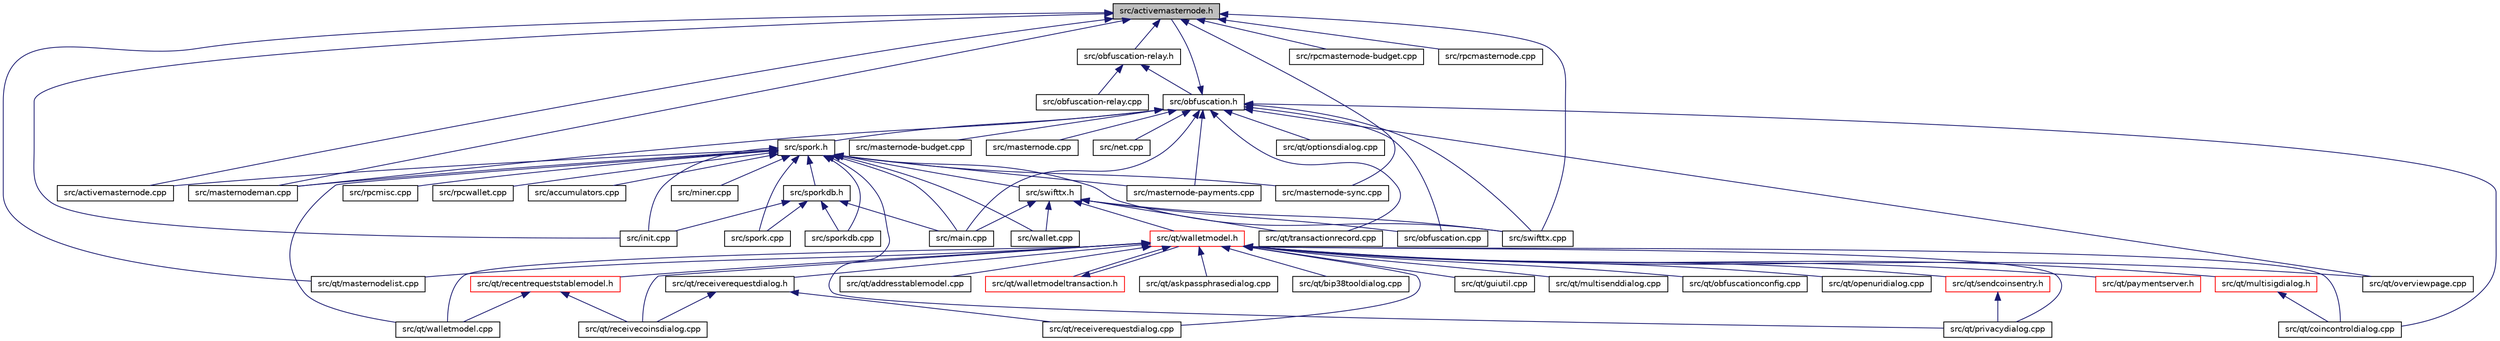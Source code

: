 digraph "src/activemasternode.h"
{
  edge [fontname="Helvetica",fontsize="10",labelfontname="Helvetica",labelfontsize="10"];
  node [fontname="Helvetica",fontsize="10",shape=record];
  Node136 [label="src/activemasternode.h",height=0.2,width=0.4,color="black", fillcolor="grey75", style="filled", fontcolor="black"];
  Node136 -> Node137 [dir="back",color="midnightblue",fontsize="10",style="solid",fontname="Helvetica"];
  Node137 [label="src/obfuscation-relay.h",height=0.2,width=0.4,color="black", fillcolor="white", style="filled",URL="$obfuscation-relay_8h.html"];
  Node137 -> Node138 [dir="back",color="midnightblue",fontsize="10",style="solid",fontname="Helvetica"];
  Node138 [label="src/obfuscation.h",height=0.2,width=0.4,color="black", fillcolor="white", style="filled",URL="$obfuscation_8h.html"];
  Node138 -> Node139 [dir="back",color="midnightblue",fontsize="10",style="solid",fontname="Helvetica"];
  Node139 [label="src/spork.h",height=0.2,width=0.4,color="black", fillcolor="white", style="filled",URL="$spork_8h.html"];
  Node139 -> Node140 [dir="back",color="midnightblue",fontsize="10",style="solid",fontname="Helvetica"];
  Node140 [label="src/accumulators.cpp",height=0.2,width=0.4,color="black", fillcolor="white", style="filled",URL="$accumulators_8cpp.html"];
  Node139 -> Node141 [dir="back",color="midnightblue",fontsize="10",style="solid",fontname="Helvetica"];
  Node141 [label="src/activemasternode.cpp",height=0.2,width=0.4,color="black", fillcolor="white", style="filled",URL="$activemasternode_8cpp.html"];
  Node139 -> Node142 [dir="back",color="midnightblue",fontsize="10",style="solid",fontname="Helvetica"];
  Node142 [label="src/init.cpp",height=0.2,width=0.4,color="black", fillcolor="white", style="filled",URL="$init_8cpp.html"];
  Node139 -> Node143 [dir="back",color="midnightblue",fontsize="10",style="solid",fontname="Helvetica"];
  Node143 [label="src/sporkdb.h",height=0.2,width=0.4,color="black", fillcolor="white", style="filled",URL="$sporkdb_8h.html"];
  Node143 -> Node142 [dir="back",color="midnightblue",fontsize="10",style="solid",fontname="Helvetica"];
  Node143 -> Node144 [dir="back",color="midnightblue",fontsize="10",style="solid",fontname="Helvetica"];
  Node144 [label="src/main.cpp",height=0.2,width=0.4,color="black", fillcolor="white", style="filled",URL="$main_8cpp.html"];
  Node143 -> Node145 [dir="back",color="midnightblue",fontsize="10",style="solid",fontname="Helvetica"];
  Node145 [label="src/spork.cpp",height=0.2,width=0.4,color="black", fillcolor="white", style="filled",URL="$spork_8cpp.html"];
  Node143 -> Node146 [dir="back",color="midnightblue",fontsize="10",style="solid",fontname="Helvetica"];
  Node146 [label="src/sporkdb.cpp",height=0.2,width=0.4,color="black", fillcolor="white", style="filled",URL="$sporkdb_8cpp.html"];
  Node139 -> Node144 [dir="back",color="midnightblue",fontsize="10",style="solid",fontname="Helvetica"];
  Node139 -> Node147 [dir="back",color="midnightblue",fontsize="10",style="solid",fontname="Helvetica"];
  Node147 [label="src/swifttx.h",height=0.2,width=0.4,color="black", fillcolor="white", style="filled",URL="$swifttx_8h.html"];
  Node147 -> Node144 [dir="back",color="midnightblue",fontsize="10",style="solid",fontname="Helvetica"];
  Node147 -> Node148 [dir="back",color="midnightblue",fontsize="10",style="solid",fontname="Helvetica"];
  Node148 [label="src/obfuscation.cpp",height=0.2,width=0.4,color="black", fillcolor="white", style="filled",URL="$obfuscation_8cpp.html"];
  Node147 -> Node149 [dir="back",color="midnightblue",fontsize="10",style="solid",fontname="Helvetica"];
  Node149 [label="src/qt/walletmodel.h",height=0.2,width=0.4,color="red", fillcolor="white", style="filled",URL="$walletmodel_8h.html"];
  Node149 -> Node150 [dir="back",color="midnightblue",fontsize="10",style="solid",fontname="Helvetica"];
  Node150 [label="src/qt/addresstablemodel.cpp",height=0.2,width=0.4,color="black", fillcolor="white", style="filled",URL="$addresstablemodel_8cpp.html"];
  Node149 -> Node151 [dir="back",color="midnightblue",fontsize="10",style="solid",fontname="Helvetica"];
  Node151 [label="src/qt/walletmodeltransaction.h",height=0.2,width=0.4,color="red", fillcolor="white", style="filled",URL="$walletmodeltransaction_8h.html"];
  Node151 -> Node149 [dir="back",color="midnightblue",fontsize="10",style="solid",fontname="Helvetica"];
  Node149 -> Node153 [dir="back",color="midnightblue",fontsize="10",style="solid",fontname="Helvetica"];
  Node153 [label="src/qt/askpassphrasedialog.cpp",height=0.2,width=0.4,color="black", fillcolor="white", style="filled",URL="$askpassphrasedialog_8cpp.html"];
  Node149 -> Node154 [dir="back",color="midnightblue",fontsize="10",style="solid",fontname="Helvetica"];
  Node154 [label="src/qt/bip38tooldialog.cpp",height=0.2,width=0.4,color="black", fillcolor="white", style="filled",URL="$bip38tooldialog_8cpp.html"];
  Node149 -> Node155 [dir="back",color="midnightblue",fontsize="10",style="solid",fontname="Helvetica"];
  Node155 [label="src/qt/coincontroldialog.cpp",height=0.2,width=0.4,color="black", fillcolor="white", style="filled",URL="$coincontroldialog_8cpp.html"];
  Node149 -> Node156 [dir="back",color="midnightblue",fontsize="10",style="solid",fontname="Helvetica"];
  Node156 [label="src/qt/multisigdialog.h",height=0.2,width=0.4,color="red", fillcolor="white", style="filled",URL="$multisigdialog_8h.html"];
  Node156 -> Node155 [dir="back",color="midnightblue",fontsize="10",style="solid",fontname="Helvetica"];
  Node149 -> Node159 [dir="back",color="midnightblue",fontsize="10",style="solid",fontname="Helvetica"];
  Node159 [label="src/qt/guiutil.cpp",height=0.2,width=0.4,color="black", fillcolor="white", style="filled",URL="$guiutil_8cpp.html"];
  Node149 -> Node160 [dir="back",color="midnightblue",fontsize="10",style="solid",fontname="Helvetica"];
  Node160 [label="src/qt/masternodelist.cpp",height=0.2,width=0.4,color="black", fillcolor="white", style="filled",URL="$masternodelist_8cpp.html"];
  Node149 -> Node161 [dir="back",color="midnightblue",fontsize="10",style="solid",fontname="Helvetica"];
  Node161 [label="src/qt/multisenddialog.cpp",height=0.2,width=0.4,color="black", fillcolor="white", style="filled",URL="$multisenddialog_8cpp.html"];
  Node149 -> Node162 [dir="back",color="midnightblue",fontsize="10",style="solid",fontname="Helvetica"];
  Node162 [label="src/qt/obfuscationconfig.cpp",height=0.2,width=0.4,color="black", fillcolor="white", style="filled",URL="$obfuscationconfig_8cpp.html"];
  Node149 -> Node163 [dir="back",color="midnightblue",fontsize="10",style="solid",fontname="Helvetica"];
  Node163 [label="src/qt/openuridialog.cpp",height=0.2,width=0.4,color="black", fillcolor="white", style="filled",URL="$openuridialog_8cpp.html"];
  Node149 -> Node164 [dir="back",color="midnightblue",fontsize="10",style="solid",fontname="Helvetica"];
  Node164 [label="src/qt/overviewpage.cpp",height=0.2,width=0.4,color="black", fillcolor="white", style="filled",URL="$overviewpage_8cpp.html"];
  Node149 -> Node165 [dir="back",color="midnightblue",fontsize="10",style="solid",fontname="Helvetica"];
  Node165 [label="src/qt/paymentserver.h",height=0.2,width=0.4,color="red", fillcolor="white", style="filled",URL="$paymentserver_8h.html"];
  Node149 -> Node170 [dir="back",color="midnightblue",fontsize="10",style="solid",fontname="Helvetica"];
  Node170 [label="src/qt/sendcoinsentry.h",height=0.2,width=0.4,color="red", fillcolor="white", style="filled",URL="$sendcoinsentry_8h.html"];
  Node170 -> Node171 [dir="back",color="midnightblue",fontsize="10",style="solid",fontname="Helvetica"];
  Node171 [label="src/qt/privacydialog.cpp",height=0.2,width=0.4,color="black", fillcolor="white", style="filled",URL="$privacydialog_8cpp.html"];
  Node149 -> Node171 [dir="back",color="midnightblue",fontsize="10",style="solid",fontname="Helvetica"];
  Node149 -> Node174 [dir="back",color="midnightblue",fontsize="10",style="solid",fontname="Helvetica"];
  Node174 [label="src/qt/receiverequestdialog.h",height=0.2,width=0.4,color="black", fillcolor="white", style="filled",URL="$receiverequestdialog_8h.html"];
  Node174 -> Node175 [dir="back",color="midnightblue",fontsize="10",style="solid",fontname="Helvetica"];
  Node175 [label="src/qt/receivecoinsdialog.cpp",height=0.2,width=0.4,color="black", fillcolor="white", style="filled",URL="$receivecoinsdialog_8cpp.html"];
  Node174 -> Node176 [dir="back",color="midnightblue",fontsize="10",style="solid",fontname="Helvetica"];
  Node176 [label="src/qt/receiverequestdialog.cpp",height=0.2,width=0.4,color="black", fillcolor="white", style="filled",URL="$receiverequestdialog_8cpp.html"];
  Node149 -> Node177 [dir="back",color="midnightblue",fontsize="10",style="solid",fontname="Helvetica"];
  Node177 [label="src/qt/recentrequeststablemodel.h",height=0.2,width=0.4,color="red", fillcolor="white", style="filled",URL="$recentrequeststablemodel_8h.html"];
  Node177 -> Node175 [dir="back",color="midnightblue",fontsize="10",style="solid",fontname="Helvetica"];
  Node177 -> Node179 [dir="back",color="midnightblue",fontsize="10",style="solid",fontname="Helvetica"];
  Node179 [label="src/qt/walletmodel.cpp",height=0.2,width=0.4,color="black", fillcolor="white", style="filled",URL="$walletmodel_8cpp.html"];
  Node149 -> Node175 [dir="back",color="midnightblue",fontsize="10",style="solid",fontname="Helvetica"];
  Node149 -> Node176 [dir="back",color="midnightblue",fontsize="10",style="solid",fontname="Helvetica"];
  Node149 -> Node179 [dir="back",color="midnightblue",fontsize="10",style="solid",fontname="Helvetica"];
  Node147 -> Node186 [dir="back",color="midnightblue",fontsize="10",style="solid",fontname="Helvetica"];
  Node186 [label="src/qt/transactionrecord.cpp",height=0.2,width=0.4,color="black", fillcolor="white", style="filled",URL="$transactionrecord_8cpp.html"];
  Node147 -> Node187 [dir="back",color="midnightblue",fontsize="10",style="solid",fontname="Helvetica"];
  Node187 [label="src/swifttx.cpp",height=0.2,width=0.4,color="black", fillcolor="white", style="filled",URL="$swifttx_8cpp.html"];
  Node147 -> Node188 [dir="back",color="midnightblue",fontsize="10",style="solid",fontname="Helvetica"];
  Node188 [label="src/wallet.cpp",height=0.2,width=0.4,color="black", fillcolor="white", style="filled",URL="$wallet_8cpp.html"];
  Node139 -> Node189 [dir="back",color="midnightblue",fontsize="10",style="solid",fontname="Helvetica"];
  Node189 [label="src/masternode-payments.cpp",height=0.2,width=0.4,color="black", fillcolor="white", style="filled",URL="$masternode-payments_8cpp.html"];
  Node139 -> Node190 [dir="back",color="midnightblue",fontsize="10",style="solid",fontname="Helvetica"];
  Node190 [label="src/masternode-sync.cpp",height=0.2,width=0.4,color="black", fillcolor="white", style="filled",URL="$masternode-sync_8cpp.html"];
  Node139 -> Node191 [dir="back",color="midnightblue",fontsize="10",style="solid",fontname="Helvetica"];
  Node191 [label="src/masternodeman.cpp",height=0.2,width=0.4,color="black", fillcolor="white", style="filled",URL="$masternodeman_8cpp.html"];
  Node139 -> Node192 [dir="back",color="midnightblue",fontsize="10",style="solid",fontname="Helvetica"];
  Node192 [label="src/miner.cpp",height=0.2,width=0.4,color="black", fillcolor="white", style="filled",URL="$miner_8cpp.html"];
  Node139 -> Node171 [dir="back",color="midnightblue",fontsize="10",style="solid",fontname="Helvetica"];
  Node139 -> Node179 [dir="back",color="midnightblue",fontsize="10",style="solid",fontname="Helvetica"];
  Node139 -> Node193 [dir="back",color="midnightblue",fontsize="10",style="solid",fontname="Helvetica"];
  Node193 [label="src/rpcmisc.cpp",height=0.2,width=0.4,color="black", fillcolor="white", style="filled",URL="$rpcmisc_8cpp.html"];
  Node139 -> Node194 [dir="back",color="midnightblue",fontsize="10",style="solid",fontname="Helvetica"];
  Node194 [label="src/rpcwallet.cpp",height=0.2,width=0.4,color="black", fillcolor="white", style="filled",URL="$rpcwallet_8cpp.html"];
  Node139 -> Node145 [dir="back",color="midnightblue",fontsize="10",style="solid",fontname="Helvetica"];
  Node139 -> Node146 [dir="back",color="midnightblue",fontsize="10",style="solid",fontname="Helvetica"];
  Node139 -> Node187 [dir="back",color="midnightblue",fontsize="10",style="solid",fontname="Helvetica"];
  Node139 -> Node188 [dir="back",color="midnightblue",fontsize="10",style="solid",fontname="Helvetica"];
  Node138 -> Node136 [dir="back",color="midnightblue",fontsize="10",style="solid",fontname="Helvetica"];
  Node138 -> Node144 [dir="back",color="midnightblue",fontsize="10",style="solid",fontname="Helvetica"];
  Node138 -> Node195 [dir="back",color="midnightblue",fontsize="10",style="solid",fontname="Helvetica"];
  Node195 [label="src/masternode-budget.cpp",height=0.2,width=0.4,color="black", fillcolor="white", style="filled",URL="$masternode-budget_8cpp.html"];
  Node138 -> Node189 [dir="back",color="midnightblue",fontsize="10",style="solid",fontname="Helvetica"];
  Node138 -> Node196 [dir="back",color="midnightblue",fontsize="10",style="solid",fontname="Helvetica"];
  Node196 [label="src/masternode.cpp",height=0.2,width=0.4,color="black", fillcolor="white", style="filled",URL="$masternode_8cpp.html"];
  Node138 -> Node191 [dir="back",color="midnightblue",fontsize="10",style="solid",fontname="Helvetica"];
  Node138 -> Node197 [dir="back",color="midnightblue",fontsize="10",style="solid",fontname="Helvetica"];
  Node197 [label="src/net.cpp",height=0.2,width=0.4,color="black", fillcolor="white", style="filled",URL="$net_8cpp.html"];
  Node138 -> Node148 [dir="back",color="midnightblue",fontsize="10",style="solid",fontname="Helvetica"];
  Node138 -> Node155 [dir="back",color="midnightblue",fontsize="10",style="solid",fontname="Helvetica"];
  Node138 -> Node198 [dir="back",color="midnightblue",fontsize="10",style="solid",fontname="Helvetica"];
  Node198 [label="src/qt/optionsdialog.cpp",height=0.2,width=0.4,color="black", fillcolor="white", style="filled",URL="$optionsdialog_8cpp.html"];
  Node138 -> Node164 [dir="back",color="midnightblue",fontsize="10",style="solid",fontname="Helvetica"];
  Node138 -> Node186 [dir="back",color="midnightblue",fontsize="10",style="solid",fontname="Helvetica"];
  Node138 -> Node187 [dir="back",color="midnightblue",fontsize="10",style="solid",fontname="Helvetica"];
  Node137 -> Node199 [dir="back",color="midnightblue",fontsize="10",style="solid",fontname="Helvetica"];
  Node199 [label="src/obfuscation-relay.cpp",height=0.2,width=0.4,color="black", fillcolor="white", style="filled",URL="$obfuscation-relay_8cpp.html"];
  Node136 -> Node141 [dir="back",color="midnightblue",fontsize="10",style="solid",fontname="Helvetica"];
  Node136 -> Node142 [dir="back",color="midnightblue",fontsize="10",style="solid",fontname="Helvetica"];
  Node136 -> Node190 [dir="back",color="midnightblue",fontsize="10",style="solid",fontname="Helvetica"];
  Node136 -> Node191 [dir="back",color="midnightblue",fontsize="10",style="solid",fontname="Helvetica"];
  Node136 -> Node160 [dir="back",color="midnightblue",fontsize="10",style="solid",fontname="Helvetica"];
  Node136 -> Node200 [dir="back",color="midnightblue",fontsize="10",style="solid",fontname="Helvetica"];
  Node200 [label="src/rpcmasternode-budget.cpp",height=0.2,width=0.4,color="black", fillcolor="white", style="filled",URL="$rpcmasternode-budget_8cpp.html"];
  Node136 -> Node201 [dir="back",color="midnightblue",fontsize="10",style="solid",fontname="Helvetica"];
  Node201 [label="src/rpcmasternode.cpp",height=0.2,width=0.4,color="black", fillcolor="white", style="filled",URL="$rpcmasternode_8cpp.html"];
  Node136 -> Node187 [dir="back",color="midnightblue",fontsize="10",style="solid",fontname="Helvetica"];
}
